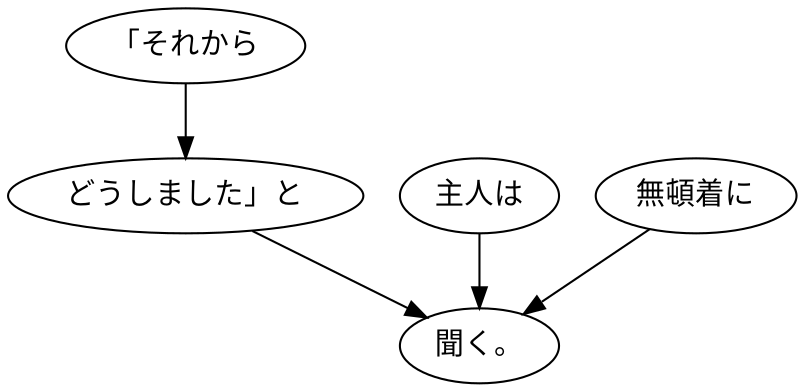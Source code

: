 digraph graph782 {
	node0 [label="「それから"];
	node1 [label="どうしました」と"];
	node2 [label="主人は"];
	node3 [label="無頓着に"];
	node4 [label="聞く。"];
	node0 -> node1;
	node1 -> node4;
	node2 -> node4;
	node3 -> node4;
}
